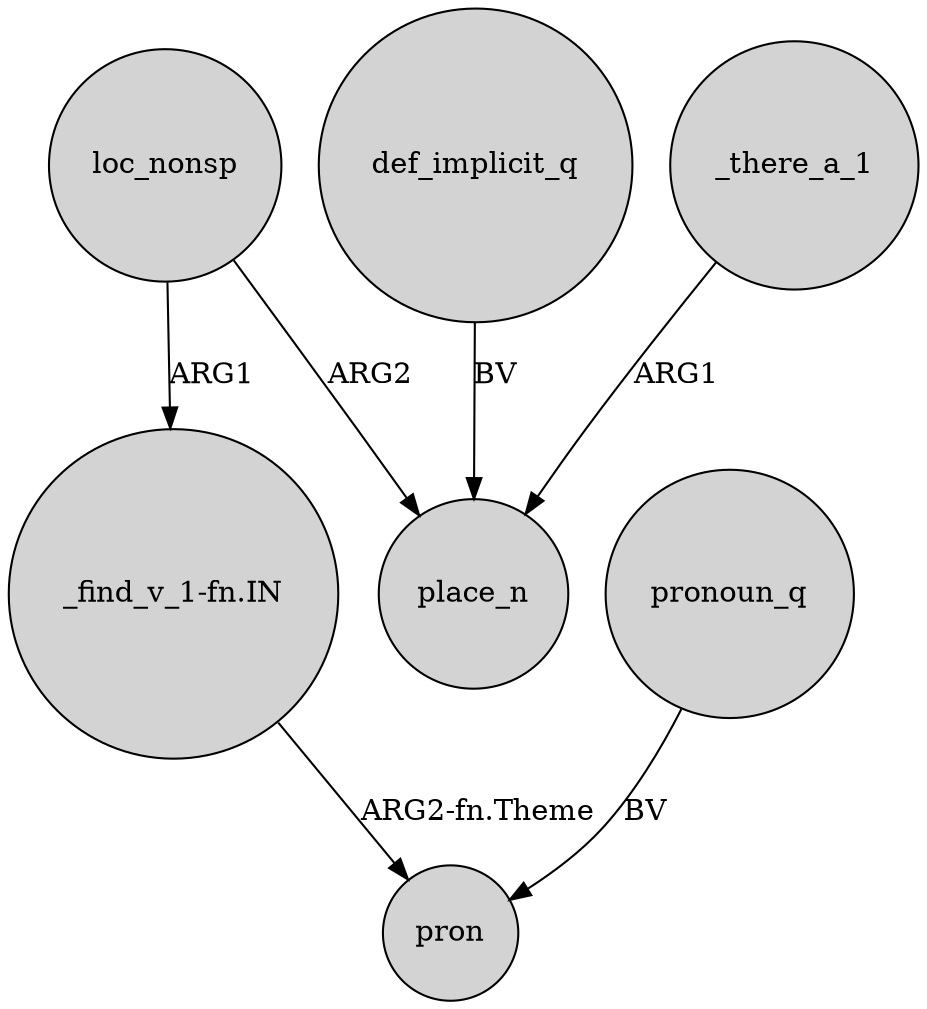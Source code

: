 digraph {
	node [shape=circle style=filled]
	loc_nonsp -> place_n [label=ARG2]
	def_implicit_q -> place_n [label=BV]
	pronoun_q -> pron [label=BV]
	_there_a_1 -> place_n [label=ARG1]
	loc_nonsp -> "_find_v_1-fn.IN" [label=ARG1]
	"_find_v_1-fn.IN" -> pron [label="ARG2-fn.Theme"]
}
